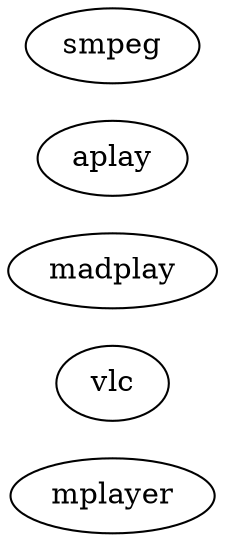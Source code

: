 digraph G {
	graph [layout=dot rankdir=LR]




    mplayer
    vlc
    madplay
    aplay
    smpeg 
}



